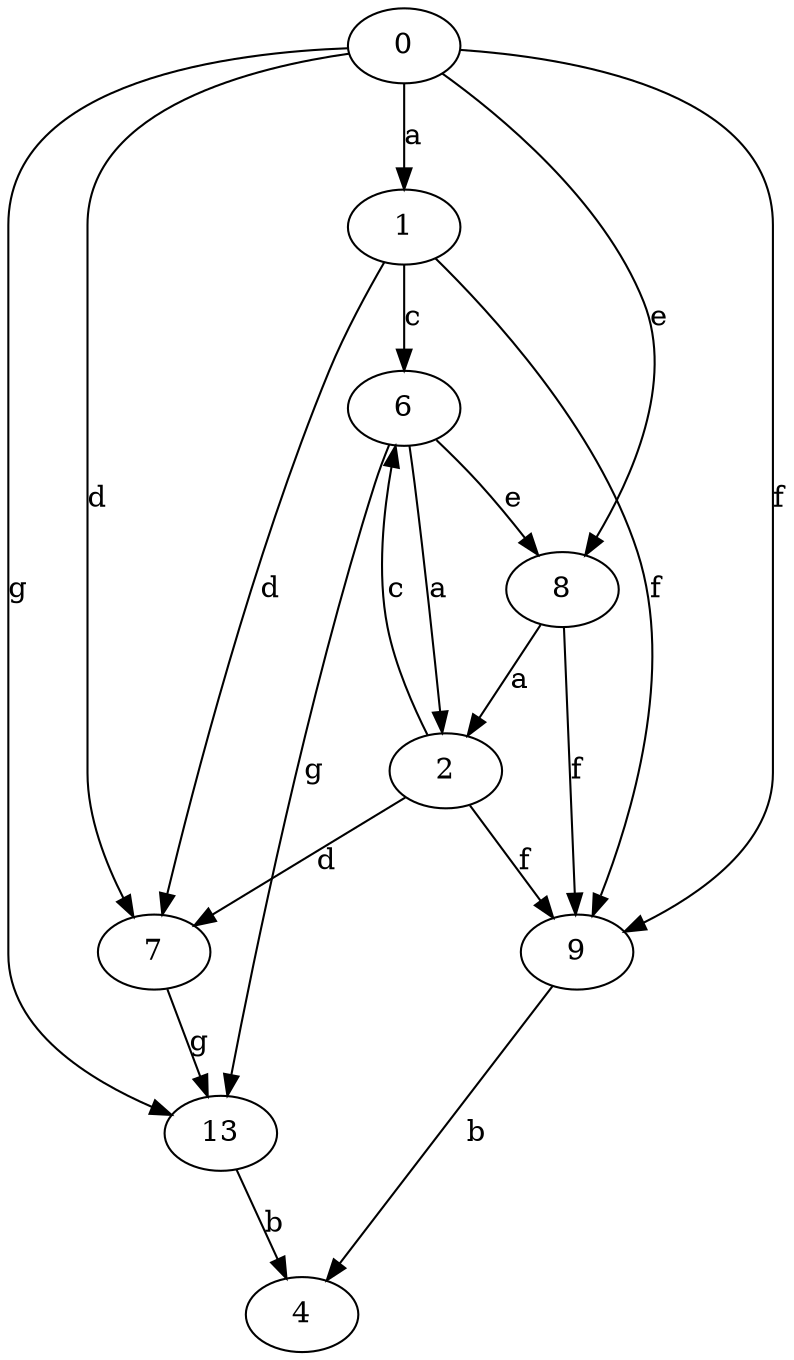 strict digraph  {
1;
2;
4;
0;
6;
7;
8;
9;
13;
1 -> 6  [label=c];
1 -> 7  [label=d];
1 -> 9  [label=f];
2 -> 6  [label=c];
2 -> 7  [label=d];
2 -> 9  [label=f];
0 -> 1  [label=a];
0 -> 7  [label=d];
0 -> 8  [label=e];
0 -> 9  [label=f];
0 -> 13  [label=g];
6 -> 2  [label=a];
6 -> 8  [label=e];
6 -> 13  [label=g];
7 -> 13  [label=g];
8 -> 2  [label=a];
8 -> 9  [label=f];
9 -> 4  [label=b];
13 -> 4  [label=b];
}
